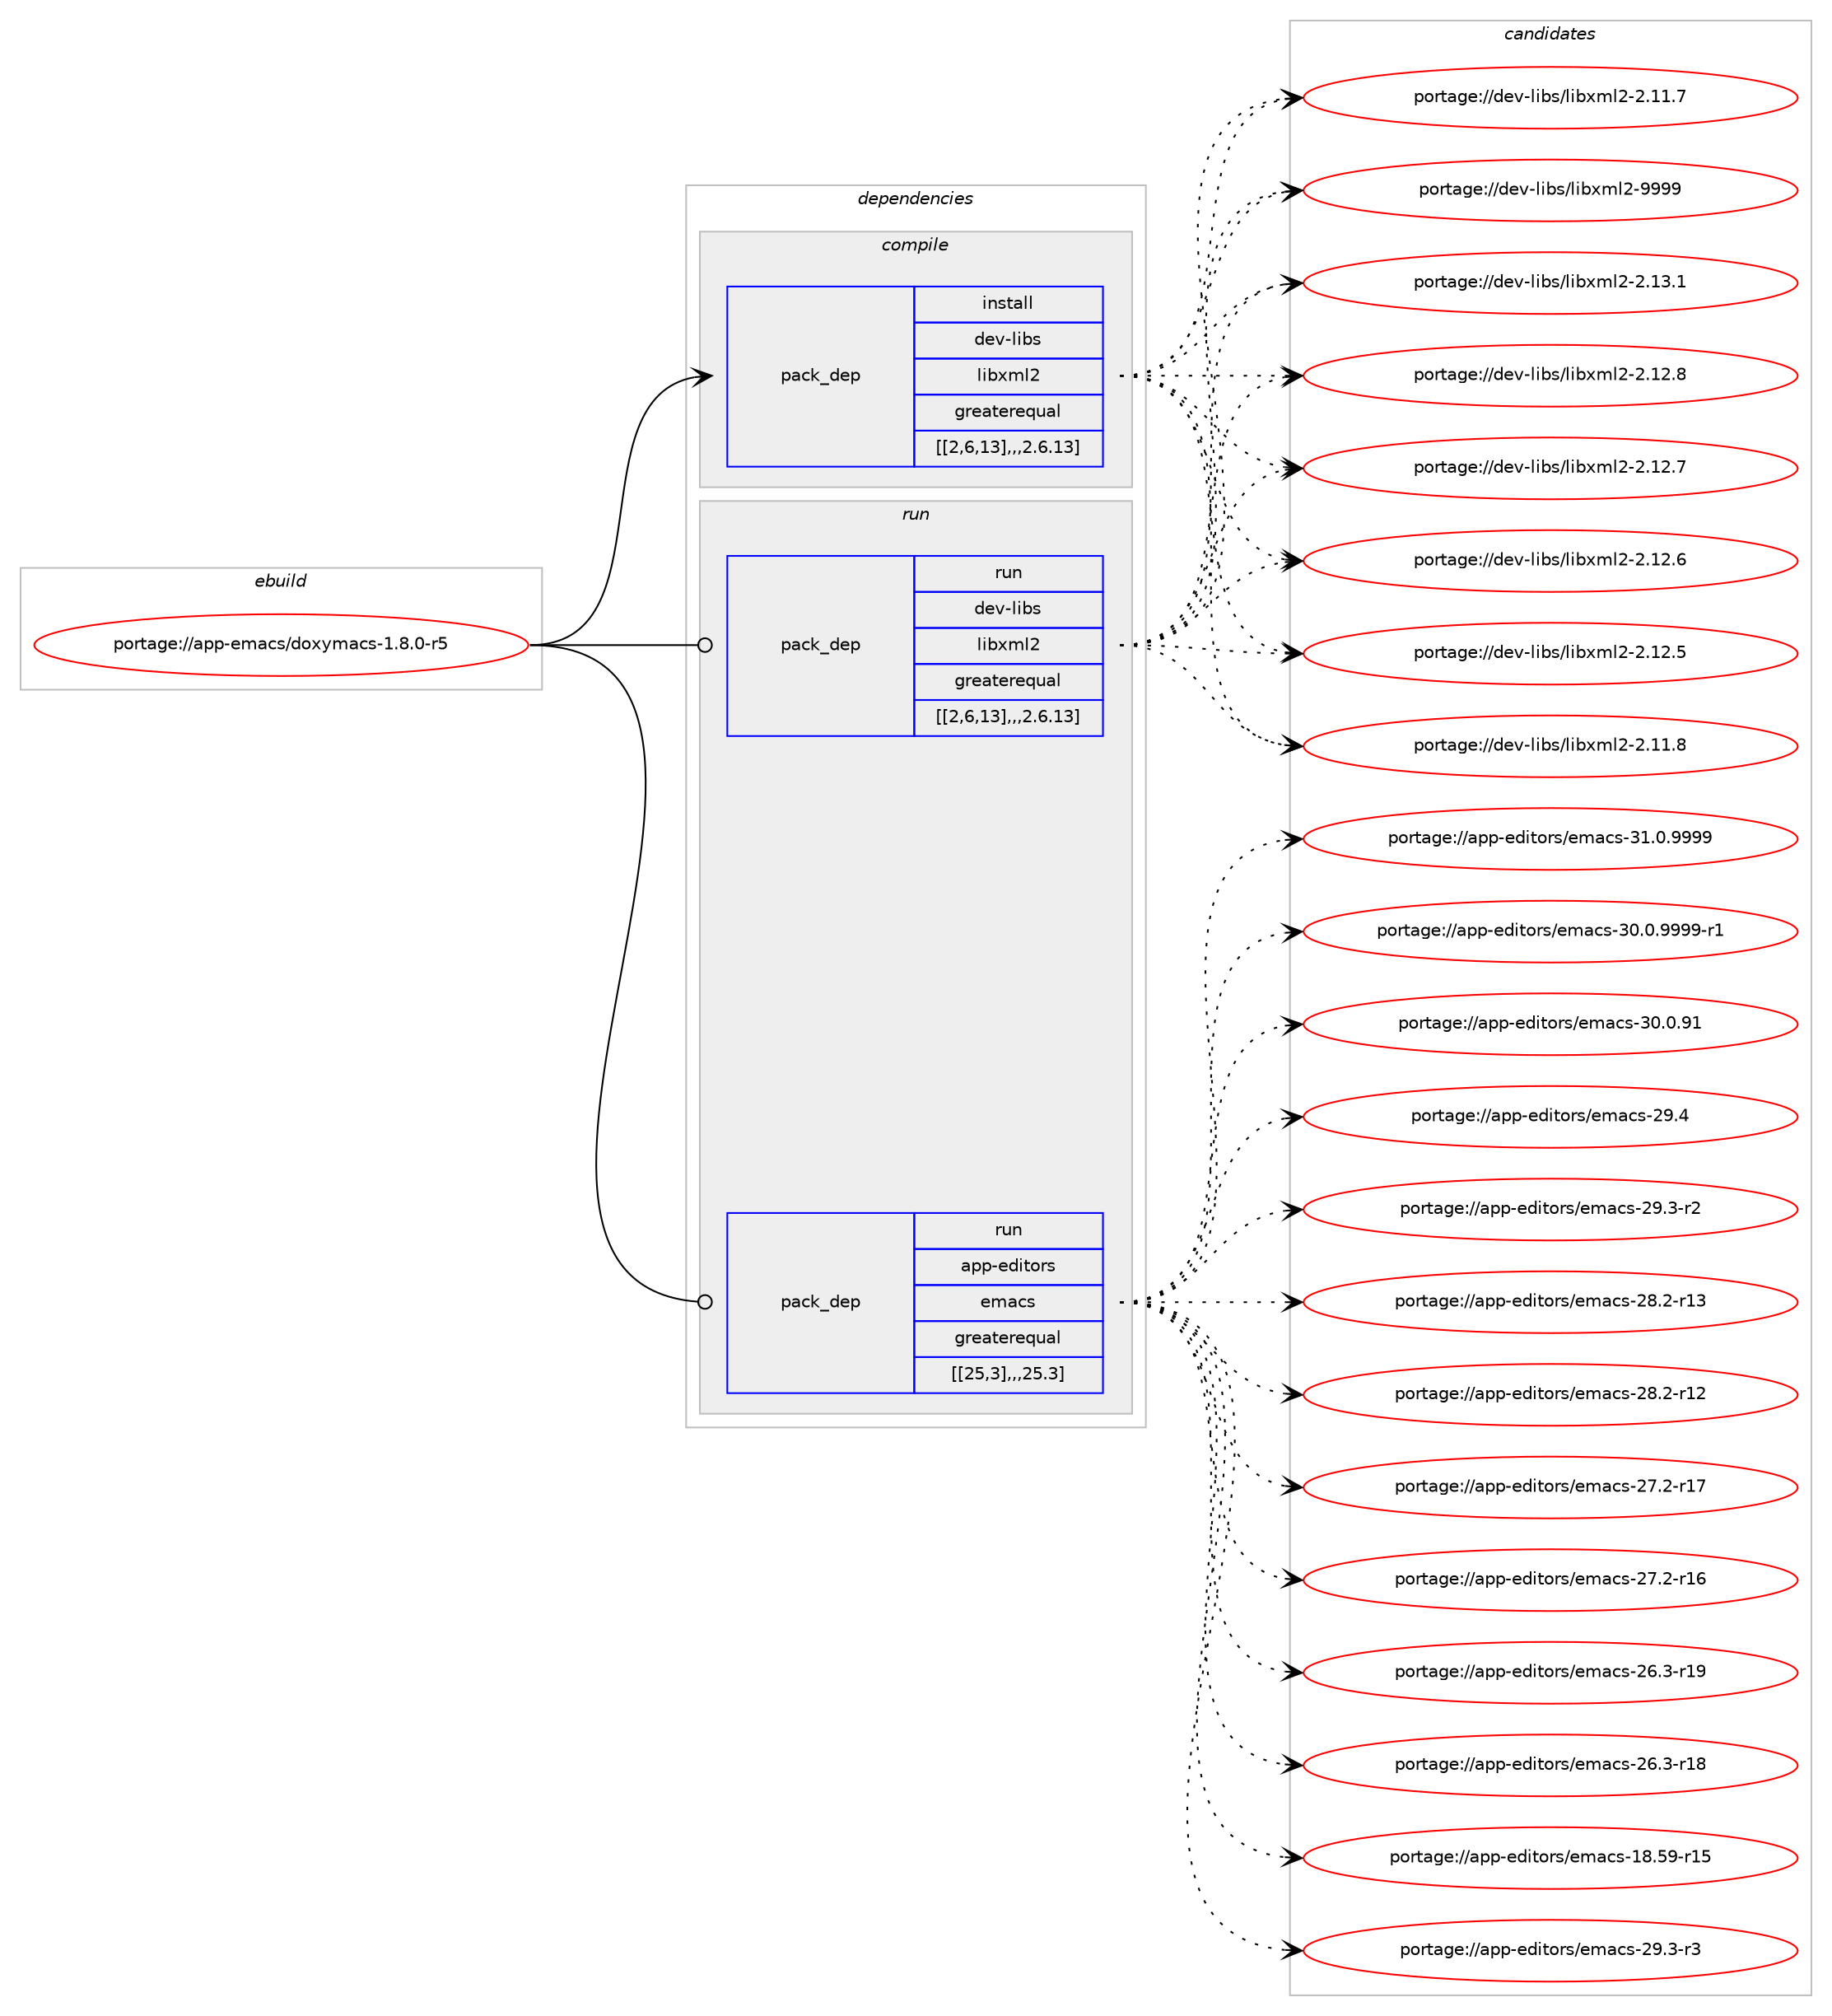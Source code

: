 digraph prolog {

# *************
# Graph options
# *************

newrank=true;
concentrate=true;
compound=true;
graph [rankdir=LR,fontname=Helvetica,fontsize=10,ranksep=1.5];#, ranksep=2.5, nodesep=0.2];
edge  [arrowhead=vee];
node  [fontname=Helvetica,fontsize=10];

# **********
# The ebuild
# **********

subgraph cluster_leftcol {
color=gray;
label=<<i>ebuild</i>>;
id [label="portage://app-emacs/doxymacs-1.8.0-r5", color=red, width=4, href="../app-emacs/doxymacs-1.8.0-r5.svg"];
}

# ****************
# The dependencies
# ****************

subgraph cluster_midcol {
color=gray;
label=<<i>dependencies</i>>;
subgraph cluster_compile {
fillcolor="#eeeeee";
style=filled;
label=<<i>compile</i>>;
subgraph pack16363 {
dependency22882 [label=<<TABLE BORDER="0" CELLBORDER="1" CELLSPACING="0" CELLPADDING="4" WIDTH="220"><TR><TD ROWSPAN="6" CELLPADDING="30">pack_dep</TD></TR><TR><TD WIDTH="110">install</TD></TR><TR><TD>dev-libs</TD></TR><TR><TD>libxml2</TD></TR><TR><TD>greaterequal</TD></TR><TR><TD>[[2,6,13],,,2.6.13]</TD></TR></TABLE>>, shape=none, color=blue];
}
id:e -> dependency22882:w [weight=20,style="solid",arrowhead="vee"];
}
subgraph cluster_compileandrun {
fillcolor="#eeeeee";
style=filled;
label=<<i>compile and run</i>>;
}
subgraph cluster_run {
fillcolor="#eeeeee";
style=filled;
label=<<i>run</i>>;
subgraph pack16364 {
dependency22883 [label=<<TABLE BORDER="0" CELLBORDER="1" CELLSPACING="0" CELLPADDING="4" WIDTH="220"><TR><TD ROWSPAN="6" CELLPADDING="30">pack_dep</TD></TR><TR><TD WIDTH="110">run</TD></TR><TR><TD>app-editors</TD></TR><TR><TD>emacs</TD></TR><TR><TD>greaterequal</TD></TR><TR><TD>[[25,3],,,25.3]</TD></TR></TABLE>>, shape=none, color=blue];
}
id:e -> dependency22883:w [weight=20,style="solid",arrowhead="odot"];
subgraph pack16365 {
dependency22884 [label=<<TABLE BORDER="0" CELLBORDER="1" CELLSPACING="0" CELLPADDING="4" WIDTH="220"><TR><TD ROWSPAN="6" CELLPADDING="30">pack_dep</TD></TR><TR><TD WIDTH="110">run</TD></TR><TR><TD>dev-libs</TD></TR><TR><TD>libxml2</TD></TR><TR><TD>greaterequal</TD></TR><TR><TD>[[2,6,13],,,2.6.13]</TD></TR></TABLE>>, shape=none, color=blue];
}
id:e -> dependency22884:w [weight=20,style="solid",arrowhead="odot"];
}
}

# **************
# The candidates
# **************

subgraph cluster_choices {
rank=same;
color=gray;
label=<<i>candidates</i>>;

subgraph choice16363 {
color=black;
nodesep=1;
choice10010111845108105981154710810598120109108504557575757 [label="portage://dev-libs/libxml2-9999", color=red, width=4,href="../dev-libs/libxml2-9999.svg"];
choice100101118451081059811547108105981201091085045504649514649 [label="portage://dev-libs/libxml2-2.13.1", color=red, width=4,href="../dev-libs/libxml2-2.13.1.svg"];
choice100101118451081059811547108105981201091085045504649504656 [label="portage://dev-libs/libxml2-2.12.8", color=red, width=4,href="../dev-libs/libxml2-2.12.8.svg"];
choice100101118451081059811547108105981201091085045504649504655 [label="portage://dev-libs/libxml2-2.12.7", color=red, width=4,href="../dev-libs/libxml2-2.12.7.svg"];
choice100101118451081059811547108105981201091085045504649504654 [label="portage://dev-libs/libxml2-2.12.6", color=red, width=4,href="../dev-libs/libxml2-2.12.6.svg"];
choice100101118451081059811547108105981201091085045504649504653 [label="portage://dev-libs/libxml2-2.12.5", color=red, width=4,href="../dev-libs/libxml2-2.12.5.svg"];
choice100101118451081059811547108105981201091085045504649494656 [label="portage://dev-libs/libxml2-2.11.8", color=red, width=4,href="../dev-libs/libxml2-2.11.8.svg"];
choice100101118451081059811547108105981201091085045504649494655 [label="portage://dev-libs/libxml2-2.11.7", color=red, width=4,href="../dev-libs/libxml2-2.11.7.svg"];
dependency22882:e -> choice10010111845108105981154710810598120109108504557575757:w [style=dotted,weight="100"];
dependency22882:e -> choice100101118451081059811547108105981201091085045504649514649:w [style=dotted,weight="100"];
dependency22882:e -> choice100101118451081059811547108105981201091085045504649504656:w [style=dotted,weight="100"];
dependency22882:e -> choice100101118451081059811547108105981201091085045504649504655:w [style=dotted,weight="100"];
dependency22882:e -> choice100101118451081059811547108105981201091085045504649504654:w [style=dotted,weight="100"];
dependency22882:e -> choice100101118451081059811547108105981201091085045504649504653:w [style=dotted,weight="100"];
dependency22882:e -> choice100101118451081059811547108105981201091085045504649494656:w [style=dotted,weight="100"];
dependency22882:e -> choice100101118451081059811547108105981201091085045504649494655:w [style=dotted,weight="100"];
}
subgraph choice16364 {
color=black;
nodesep=1;
choice971121124510110010511611111411547101109979911545514946484657575757 [label="portage://app-editors/emacs-31.0.9999", color=red, width=4,href="../app-editors/emacs-31.0.9999.svg"];
choice9711211245101100105116111114115471011099799115455148464846575757574511449 [label="portage://app-editors/emacs-30.0.9999-r1", color=red, width=4,href="../app-editors/emacs-30.0.9999-r1.svg"];
choice97112112451011001051161111141154710110997991154551484648465749 [label="portage://app-editors/emacs-30.0.91", color=red, width=4,href="../app-editors/emacs-30.0.91.svg"];
choice97112112451011001051161111141154710110997991154550574652 [label="portage://app-editors/emacs-29.4", color=red, width=4,href="../app-editors/emacs-29.4.svg"];
choice971121124510110010511611111411547101109979911545505746514511451 [label="portage://app-editors/emacs-29.3-r3", color=red, width=4,href="../app-editors/emacs-29.3-r3.svg"];
choice971121124510110010511611111411547101109979911545505746514511450 [label="portage://app-editors/emacs-29.3-r2", color=red, width=4,href="../app-editors/emacs-29.3-r2.svg"];
choice97112112451011001051161111141154710110997991154550564650451144951 [label="portage://app-editors/emacs-28.2-r13", color=red, width=4,href="../app-editors/emacs-28.2-r13.svg"];
choice97112112451011001051161111141154710110997991154550564650451144950 [label="portage://app-editors/emacs-28.2-r12", color=red, width=4,href="../app-editors/emacs-28.2-r12.svg"];
choice97112112451011001051161111141154710110997991154550554650451144955 [label="portage://app-editors/emacs-27.2-r17", color=red, width=4,href="../app-editors/emacs-27.2-r17.svg"];
choice97112112451011001051161111141154710110997991154550554650451144954 [label="portage://app-editors/emacs-27.2-r16", color=red, width=4,href="../app-editors/emacs-27.2-r16.svg"];
choice97112112451011001051161111141154710110997991154550544651451144957 [label="portage://app-editors/emacs-26.3-r19", color=red, width=4,href="../app-editors/emacs-26.3-r19.svg"];
choice97112112451011001051161111141154710110997991154550544651451144956 [label="portage://app-editors/emacs-26.3-r18", color=red, width=4,href="../app-editors/emacs-26.3-r18.svg"];
choice9711211245101100105116111114115471011099799115454956465357451144953 [label="portage://app-editors/emacs-18.59-r15", color=red, width=4,href="../app-editors/emacs-18.59-r15.svg"];
dependency22883:e -> choice971121124510110010511611111411547101109979911545514946484657575757:w [style=dotted,weight="100"];
dependency22883:e -> choice9711211245101100105116111114115471011099799115455148464846575757574511449:w [style=dotted,weight="100"];
dependency22883:e -> choice97112112451011001051161111141154710110997991154551484648465749:w [style=dotted,weight="100"];
dependency22883:e -> choice97112112451011001051161111141154710110997991154550574652:w [style=dotted,weight="100"];
dependency22883:e -> choice971121124510110010511611111411547101109979911545505746514511451:w [style=dotted,weight="100"];
dependency22883:e -> choice971121124510110010511611111411547101109979911545505746514511450:w [style=dotted,weight="100"];
dependency22883:e -> choice97112112451011001051161111141154710110997991154550564650451144951:w [style=dotted,weight="100"];
dependency22883:e -> choice97112112451011001051161111141154710110997991154550564650451144950:w [style=dotted,weight="100"];
dependency22883:e -> choice97112112451011001051161111141154710110997991154550554650451144955:w [style=dotted,weight="100"];
dependency22883:e -> choice97112112451011001051161111141154710110997991154550554650451144954:w [style=dotted,weight="100"];
dependency22883:e -> choice97112112451011001051161111141154710110997991154550544651451144957:w [style=dotted,weight="100"];
dependency22883:e -> choice97112112451011001051161111141154710110997991154550544651451144956:w [style=dotted,weight="100"];
dependency22883:e -> choice9711211245101100105116111114115471011099799115454956465357451144953:w [style=dotted,weight="100"];
}
subgraph choice16365 {
color=black;
nodesep=1;
choice10010111845108105981154710810598120109108504557575757 [label="portage://dev-libs/libxml2-9999", color=red, width=4,href="../dev-libs/libxml2-9999.svg"];
choice100101118451081059811547108105981201091085045504649514649 [label="portage://dev-libs/libxml2-2.13.1", color=red, width=4,href="../dev-libs/libxml2-2.13.1.svg"];
choice100101118451081059811547108105981201091085045504649504656 [label="portage://dev-libs/libxml2-2.12.8", color=red, width=4,href="../dev-libs/libxml2-2.12.8.svg"];
choice100101118451081059811547108105981201091085045504649504655 [label="portage://dev-libs/libxml2-2.12.7", color=red, width=4,href="../dev-libs/libxml2-2.12.7.svg"];
choice100101118451081059811547108105981201091085045504649504654 [label="portage://dev-libs/libxml2-2.12.6", color=red, width=4,href="../dev-libs/libxml2-2.12.6.svg"];
choice100101118451081059811547108105981201091085045504649504653 [label="portage://dev-libs/libxml2-2.12.5", color=red, width=4,href="../dev-libs/libxml2-2.12.5.svg"];
choice100101118451081059811547108105981201091085045504649494656 [label="portage://dev-libs/libxml2-2.11.8", color=red, width=4,href="../dev-libs/libxml2-2.11.8.svg"];
choice100101118451081059811547108105981201091085045504649494655 [label="portage://dev-libs/libxml2-2.11.7", color=red, width=4,href="../dev-libs/libxml2-2.11.7.svg"];
dependency22884:e -> choice10010111845108105981154710810598120109108504557575757:w [style=dotted,weight="100"];
dependency22884:e -> choice100101118451081059811547108105981201091085045504649514649:w [style=dotted,weight="100"];
dependency22884:e -> choice100101118451081059811547108105981201091085045504649504656:w [style=dotted,weight="100"];
dependency22884:e -> choice100101118451081059811547108105981201091085045504649504655:w [style=dotted,weight="100"];
dependency22884:e -> choice100101118451081059811547108105981201091085045504649504654:w [style=dotted,weight="100"];
dependency22884:e -> choice100101118451081059811547108105981201091085045504649504653:w [style=dotted,weight="100"];
dependency22884:e -> choice100101118451081059811547108105981201091085045504649494656:w [style=dotted,weight="100"];
dependency22884:e -> choice100101118451081059811547108105981201091085045504649494655:w [style=dotted,weight="100"];
}
}

}
